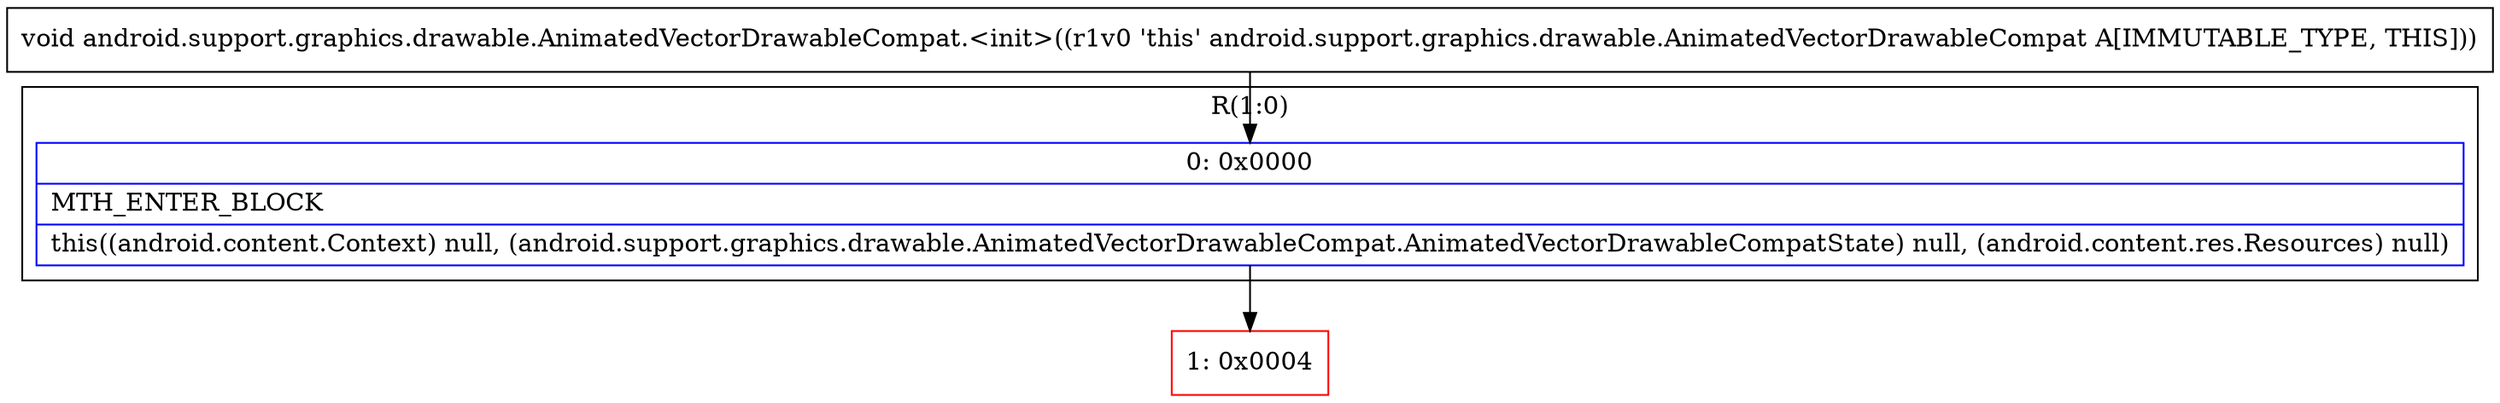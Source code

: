 digraph "CFG forandroid.support.graphics.drawable.AnimatedVectorDrawableCompat.\<init\>()V" {
subgraph cluster_Region_847081916 {
label = "R(1:0)";
node [shape=record,color=blue];
Node_0 [shape=record,label="{0\:\ 0x0000|MTH_ENTER_BLOCK\l|this((android.content.Context) null, (android.support.graphics.drawable.AnimatedVectorDrawableCompat.AnimatedVectorDrawableCompatState) null, (android.content.res.Resources) null)\l}"];
}
Node_1 [shape=record,color=red,label="{1\:\ 0x0004}"];
MethodNode[shape=record,label="{void android.support.graphics.drawable.AnimatedVectorDrawableCompat.\<init\>((r1v0 'this' android.support.graphics.drawable.AnimatedVectorDrawableCompat A[IMMUTABLE_TYPE, THIS])) }"];
MethodNode -> Node_0;
Node_0 -> Node_1;
}

